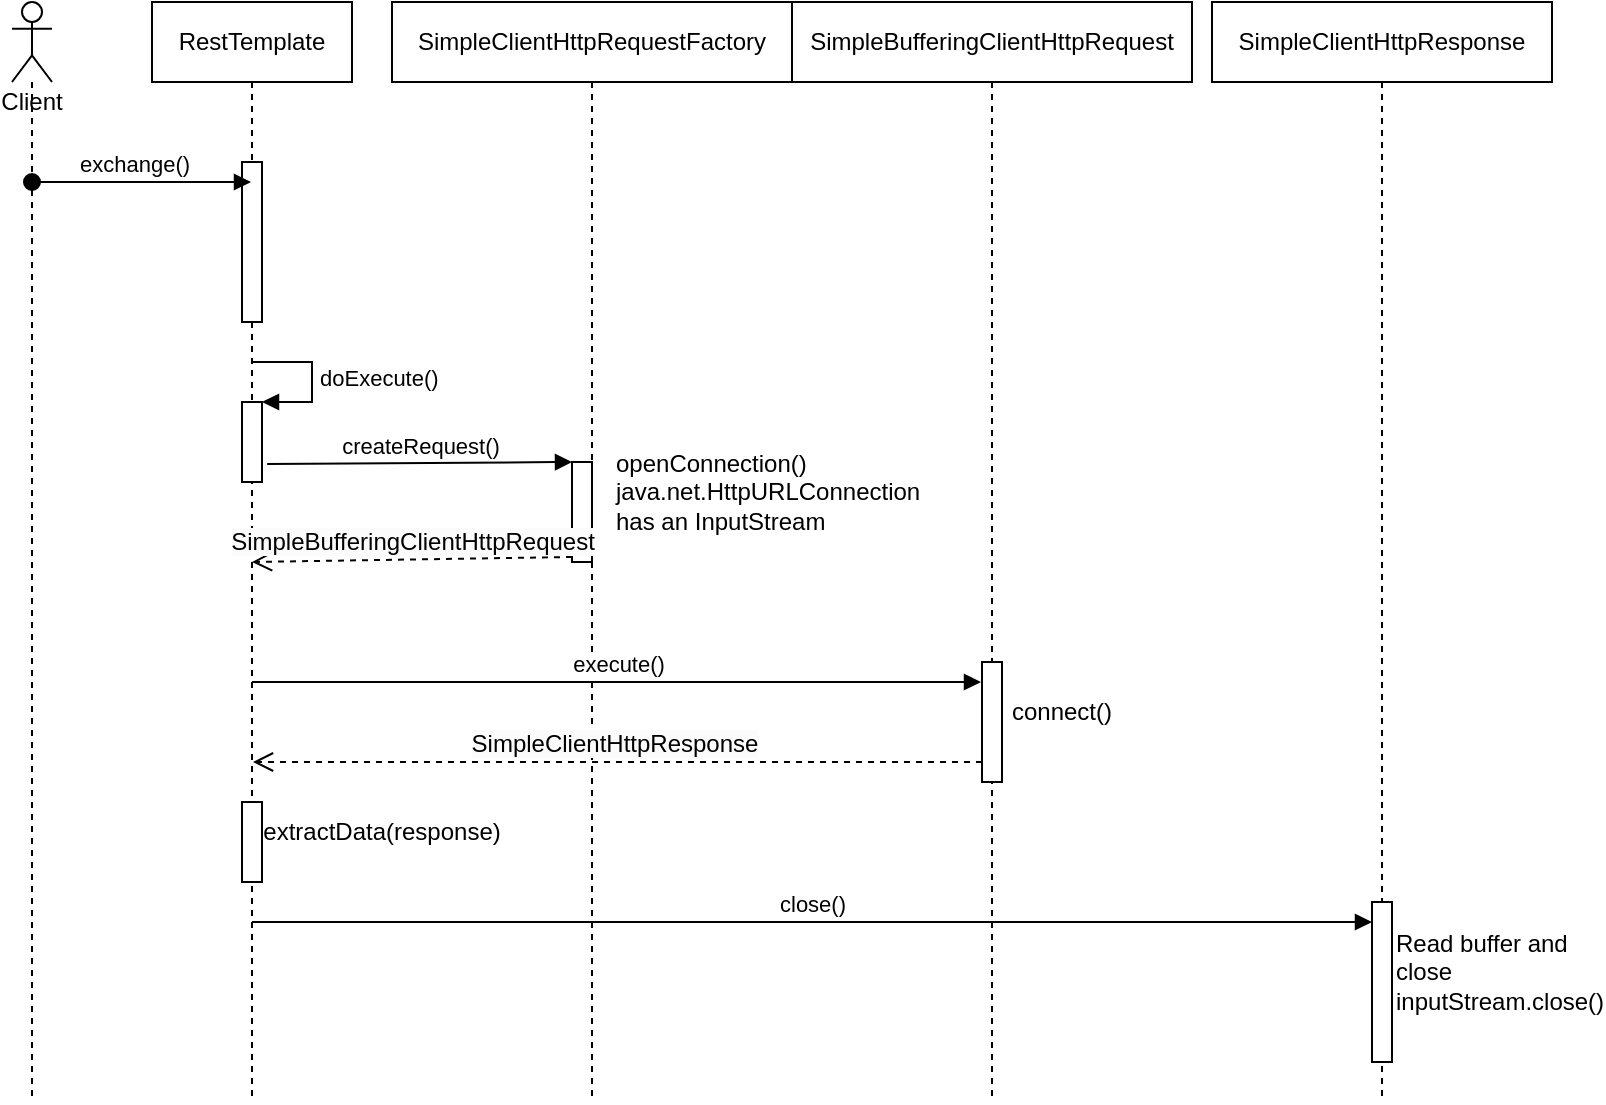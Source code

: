 <mxfile version="20.7.4" type="device"><diagram id="dH7UK7zQ2hr97TjN6L3D" name="Page-1"><mxGraphModel dx="1050" dy="629" grid="1" gridSize="10" guides="1" tooltips="1" connect="1" arrows="1" fold="1" page="1" pageScale="1" pageWidth="827" pageHeight="1169" math="0" shadow="0"><root><mxCell id="0"/><mxCell id="1" parent="0"/><mxCell id="cgMyF6UCtfYsDP8IhX5h-1" value="Client" style="shape=umlLifeline;participant=umlActor;perimeter=lifelinePerimeter;whiteSpace=wrap;html=1;container=1;collapsible=0;recursiveResize=0;verticalAlign=top;spacingTop=36;outlineConnect=0;" vertex="1" parent="1"><mxGeometry x="30" y="100" width="20" height="550" as="geometry"/></mxCell><mxCell id="cgMyF6UCtfYsDP8IhX5h-2" value="RestTemplate" style="shape=umlLifeline;perimeter=lifelinePerimeter;whiteSpace=wrap;html=1;container=1;collapsible=0;recursiveResize=0;outlineConnect=0;" vertex="1" parent="1"><mxGeometry x="100" y="100" width="100" height="550" as="geometry"/></mxCell><mxCell id="cgMyF6UCtfYsDP8IhX5h-8" value="" style="html=1;points=[];perimeter=orthogonalPerimeter;" vertex="1" parent="cgMyF6UCtfYsDP8IhX5h-2"><mxGeometry x="45" y="80" width="10" height="80" as="geometry"/></mxCell><mxCell id="cgMyF6UCtfYsDP8IhX5h-10" value="" style="html=1;points=[];perimeter=orthogonalPerimeter;" vertex="1" parent="cgMyF6UCtfYsDP8IhX5h-2"><mxGeometry x="45" y="200" width="10" height="40" as="geometry"/></mxCell><mxCell id="cgMyF6UCtfYsDP8IhX5h-11" value="doExecute()" style="edgeStyle=orthogonalEdgeStyle;html=1;align=left;spacingLeft=2;endArrow=block;rounded=0;entryX=1;entryY=0;" edge="1" target="cgMyF6UCtfYsDP8IhX5h-10" parent="cgMyF6UCtfYsDP8IhX5h-2"><mxGeometry relative="1" as="geometry"><mxPoint x="50" y="180" as="sourcePoint"/><Array as="points"><mxPoint x="80" y="180"/></Array></mxGeometry></mxCell><mxCell id="cgMyF6UCtfYsDP8IhX5h-29" value="" style="html=1;points=[];perimeter=orthogonalPerimeter;" vertex="1" parent="cgMyF6UCtfYsDP8IhX5h-2"><mxGeometry x="45" y="400" width="10" height="40" as="geometry"/></mxCell><mxCell id="cgMyF6UCtfYsDP8IhX5h-7" value="exchange()" style="html=1;verticalAlign=bottom;startArrow=oval;startFill=1;endArrow=block;startSize=8;rounded=0;" edge="1" parent="1" source="cgMyF6UCtfYsDP8IhX5h-1" target="cgMyF6UCtfYsDP8IhX5h-2"><mxGeometry x="-0.082" width="60" relative="1" as="geometry"><mxPoint x="300" y="330" as="sourcePoint"/><mxPoint x="150" y="330" as="targetPoint"/><Array as="points"><mxPoint x="70" y="190"/></Array><mxPoint as="offset"/></mxGeometry></mxCell><mxCell id="cgMyF6UCtfYsDP8IhX5h-9" value="SimpleClientHttpRequestFactory" style="shape=umlLifeline;perimeter=lifelinePerimeter;whiteSpace=wrap;html=1;container=1;collapsible=0;recursiveResize=0;outlineConnect=0;" vertex="1" parent="1"><mxGeometry x="220" y="100" width="200" height="550" as="geometry"/></mxCell><mxCell id="cgMyF6UCtfYsDP8IhX5h-15" value="" style="html=1;points=[];perimeter=orthogonalPerimeter;" vertex="1" parent="cgMyF6UCtfYsDP8IhX5h-9"><mxGeometry x="90" y="230" width="10" height="50" as="geometry"/></mxCell><mxCell id="cgMyF6UCtfYsDP8IhX5h-27" value="openConnection()&lt;br&gt;java.net.HttpURLConnection&lt;br&gt;has an InputStream" style="text;html=1;strokeColor=none;fillColor=none;align=left;verticalAlign=middle;whiteSpace=wrap;rounded=0;labelPosition=center;verticalLabelPosition=middle;" vertex="1" parent="cgMyF6UCtfYsDP8IhX5h-9"><mxGeometry x="110" y="230" width="90" height="30" as="geometry"/></mxCell><mxCell id="cgMyF6UCtfYsDP8IhX5h-23" value="execute()" style="html=1;verticalAlign=bottom;endArrow=block;rounded=0;" edge="1" parent="cgMyF6UCtfYsDP8IhX5h-9"><mxGeometry relative="1" as="geometry"><mxPoint x="-70" y="340" as="sourcePoint"/><mxPoint x="294.5" y="340" as="targetPoint"/></mxGeometry></mxCell><mxCell id="cgMyF6UCtfYsDP8IhX5h-12" value="SimpleBufferingClientHttpRequest" style="shape=umlLifeline;perimeter=lifelinePerimeter;whiteSpace=wrap;html=1;container=1;collapsible=0;recursiveResize=0;outlineConnect=0;" vertex="1" parent="1"><mxGeometry x="420" y="100" width="200" height="550" as="geometry"/></mxCell><mxCell id="cgMyF6UCtfYsDP8IhX5h-22" value="" style="html=1;points=[];perimeter=orthogonalPerimeter;" vertex="1" parent="cgMyF6UCtfYsDP8IhX5h-12"><mxGeometry x="95" y="330" width="10" height="60" as="geometry"/></mxCell><mxCell id="cgMyF6UCtfYsDP8IhX5h-26" value="connect()" style="text;html=1;strokeColor=none;fillColor=none;align=center;verticalAlign=middle;whiteSpace=wrap;rounded=0;" vertex="1" parent="cgMyF6UCtfYsDP8IhX5h-12"><mxGeometry x="105" y="340" width="60" height="30" as="geometry"/></mxCell><mxCell id="cgMyF6UCtfYsDP8IhX5h-24" value="&lt;span style=&quot;font-size: 12px; background-color: rgb(251, 251, 251);&quot;&gt;SimpleClientHttpResponse&lt;/span&gt;" style="html=1;verticalAlign=bottom;endArrow=open;dashed=1;endSize=8;rounded=0;" edge="1" parent="cgMyF6UCtfYsDP8IhX5h-12"><mxGeometry x="0.012" relative="1" as="geometry"><mxPoint x="-269.5" y="380" as="targetPoint"/><mxPoint x="95" y="380" as="sourcePoint"/><mxPoint as="offset"/></mxGeometry></mxCell><mxCell id="cgMyF6UCtfYsDP8IhX5h-13" value="SimpleClientHttpResponse" style="shape=umlLifeline;perimeter=lifelinePerimeter;whiteSpace=wrap;html=1;container=1;collapsible=0;recursiveResize=0;outlineConnect=0;" vertex="1" parent="1"><mxGeometry x="630" y="100" width="170" height="550" as="geometry"/></mxCell><mxCell id="cgMyF6UCtfYsDP8IhX5h-31" value="" style="html=1;points=[];perimeter=orthogonalPerimeter;" vertex="1" parent="cgMyF6UCtfYsDP8IhX5h-13"><mxGeometry x="80" y="450" width="10" height="80" as="geometry"/></mxCell><mxCell id="cgMyF6UCtfYsDP8IhX5h-32" value="Read buffer and close&lt;br&gt;inputStream.close()" style="text;html=1;strokeColor=none;fillColor=none;align=left;verticalAlign=middle;whiteSpace=wrap;rounded=0;" vertex="1" parent="cgMyF6UCtfYsDP8IhX5h-13"><mxGeometry x="90" y="470" width="60" height="30" as="geometry"/></mxCell><mxCell id="cgMyF6UCtfYsDP8IhX5h-16" value="createRequest()" style="html=1;verticalAlign=bottom;endArrow=block;entryX=0;entryY=0;rounded=0;exitX=1.26;exitY=0.775;exitDx=0;exitDy=0;exitPerimeter=0;" edge="1" target="cgMyF6UCtfYsDP8IhX5h-15" parent="1" source="cgMyF6UCtfYsDP8IhX5h-10"><mxGeometry relative="1" as="geometry"><mxPoint x="160" y="330" as="sourcePoint"/></mxGeometry></mxCell><mxCell id="cgMyF6UCtfYsDP8IhX5h-17" value="&lt;span style=&quot;font-size: 12px; background-color: rgb(251, 251, 251);&quot;&gt;SimpleBufferingClientHttpRequest&lt;/span&gt;" style="html=1;verticalAlign=bottom;endArrow=open;dashed=1;endSize=8;exitX=0;exitY=0.95;rounded=0;" edge="1" source="cgMyF6UCtfYsDP8IhX5h-15" parent="1"><mxGeometry relative="1" as="geometry"><mxPoint x="150" y="380" as="targetPoint"/></mxGeometry></mxCell><mxCell id="cgMyF6UCtfYsDP8IhX5h-28" value="close()" style="html=1;verticalAlign=bottom;endArrow=block;rounded=0;" edge="1" parent="1" source="cgMyF6UCtfYsDP8IhX5h-2"><mxGeometry width="80" relative="1" as="geometry"><mxPoint x="370" y="380" as="sourcePoint"/><mxPoint x="710" y="560" as="targetPoint"/><Array as="points"><mxPoint x="430" y="560"/></Array></mxGeometry></mxCell><mxCell id="cgMyF6UCtfYsDP8IhX5h-30" value="extractData(response)" style="text;html=1;strokeColor=none;fillColor=none;align=center;verticalAlign=middle;whiteSpace=wrap;rounded=0;" vertex="1" parent="1"><mxGeometry x="180" y="500" width="70" height="30" as="geometry"/></mxCell></root></mxGraphModel></diagram></mxfile>